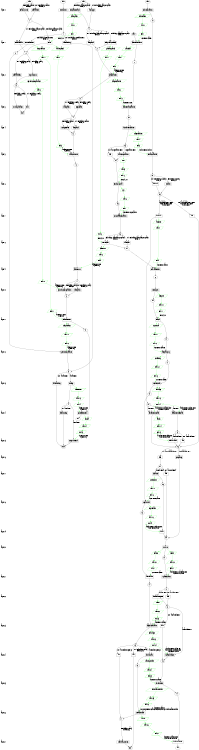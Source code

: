 digraph state_graph {
	rankdir=TB;
	size="8,5;"
	
	/* Layers */
	layer_0 [shape=plaintext, label="layer 0"];
	layer_0_b [style=invis, shape=point];
	layer_0_a [style=invis, shape=point];
	layer_0_b -> layer_0 [style=invis];
	layer_0 -> layer_0_a [style=invis];
	layer_1 [shape=plaintext, label="layer 1"];
	layer_1_b [style=invis, shape=point];
	layer_1_a [style=invis, shape=point];
	layer_1_b -> layer_1 [style=invis];
	layer_1 -> layer_1_a [style=invis];
	layer_0_a -> layer_1_b [style=invis];
	layer_2 [shape=plaintext, label="layer 2"];
	layer_2_b [style=invis, shape=point];
	layer_2_a [style=invis, shape=point];
	layer_2_b -> layer_2 [style=invis];
	layer_2 -> layer_2_a [style=invis];
	layer_1_a -> layer_2_b [style=invis];
	layer_3 [shape=plaintext, label="layer 3"];
	layer_3_b [style=invis, shape=point];
	layer_3_a [style=invis, shape=point];
	layer_3_b -> layer_3 [style=invis];
	layer_3 -> layer_3_a [style=invis];
	layer_2_a -> layer_3_b [style=invis];
	layer_4 [shape=plaintext, label="layer 4"];
	layer_4_b [style=invis, shape=point];
	layer_4_a [style=invis, shape=point];
	layer_4_b -> layer_4 [style=invis];
	layer_4 -> layer_4_a [style=invis];
	layer_3_a -> layer_4_b [style=invis];
	layer_5 [shape=plaintext, label="layer 5"];
	layer_5_b [style=invis, shape=point];
	layer_5_a [style=invis, shape=point];
	layer_5_b -> layer_5 [style=invis];
	layer_5 -> layer_5_a [style=invis];
	layer_4_a -> layer_5_b [style=invis];
	layer_6 [shape=plaintext, label="layer 6"];
	layer_6_b [style=invis, shape=point];
	layer_6_a [style=invis, shape=point];
	layer_6_b -> layer_6 [style=invis];
	layer_6 -> layer_6_a [style=invis];
	layer_5_a -> layer_6_b [style=invis];
	layer_7 [shape=plaintext, label="layer 7"];
	layer_7_b [style=invis, shape=point];
	layer_7_a [style=invis, shape=point];
	layer_7_b -> layer_7 [style=invis];
	layer_7 -> layer_7_a [style=invis];
	layer_6_a -> layer_7_b [style=invis];
	layer_8 [shape=plaintext, label="layer 8"];
	layer_8_b [style=invis, shape=point];
	layer_8_a [style=invis, shape=point];
	layer_8_b -> layer_8 [style=invis];
	layer_8 -> layer_8_a [style=invis];
	layer_7_a -> layer_8_b [style=invis];
	layer_9 [shape=plaintext, label="layer 9"];
	layer_9_b [style=invis, shape=point];
	layer_9_a [style=invis, shape=point];
	layer_9_b -> layer_9 [style=invis];
	layer_9 -> layer_9_a [style=invis];
	layer_8_a -> layer_9_b [style=invis];
	layer_10 [shape=plaintext, label="layer 10"];
	layer_10_b [style=invis, shape=point];
	layer_10_a [style=invis, shape=point];
	layer_10_b -> layer_10 [style=invis];
	layer_10 -> layer_10_a [style=invis];
	layer_9_a -> layer_10_b [style=invis];
	layer_11 [shape=plaintext, label="layer 11"];
	layer_11_b [style=invis, shape=point];
	layer_11_a [style=invis, shape=point];
	layer_11_b -> layer_11 [style=invis];
	layer_11 -> layer_11_a [style=invis];
	layer_10_a -> layer_11_b [style=invis];
	layer_12 [shape=plaintext, label="layer 12"];
	layer_12_b [style=invis, shape=point];
	layer_12_a [style=invis, shape=point];
	layer_12_b -> layer_12 [style=invis];
	layer_12 -> layer_12_a [style=invis];
	layer_11_a -> layer_12_b [style=invis];
	layer_13 [shape=plaintext, label="layer 13"];
	layer_13_b [style=invis, shape=point];
	layer_13_a [style=invis, shape=point];
	layer_13_b -> layer_13 [style=invis];
	layer_13 -> layer_13_a [style=invis];
	layer_12_a -> layer_13_b [style=invis];
	layer_14 [shape=plaintext, label="layer 14"];
	layer_14_b [style=invis, shape=point];
	layer_14_a [style=invis, shape=point];
	layer_14_b -> layer_14 [style=invis];
	layer_14 -> layer_14_a [style=invis];
	layer_13_a -> layer_14_b [style=invis];
	layer_15 [shape=plaintext, label="layer 15"];
	layer_15_b [style=invis, shape=point];
	layer_15_a [style=invis, shape=point];
	layer_15_b -> layer_15 [style=invis];
	layer_15 -> layer_15_a [style=invis];
	layer_14_a -> layer_15_b [style=invis];
	layer_16 [shape=plaintext, label="layer 16"];
	layer_16_b [style=invis, shape=point];
	layer_16_a [style=invis, shape=point];
	layer_16_b -> layer_16 [style=invis];
	layer_16 -> layer_16_a [style=invis];
	layer_15_a -> layer_16_b [style=invis];
	layer_17 [shape=plaintext, label="layer 17"];
	layer_17_b [style=invis, shape=point];
	layer_17_a [style=invis, shape=point];
	layer_17_b -> layer_17 [style=invis];
	layer_17 -> layer_17_a [style=invis];
	layer_16_a -> layer_17_b [style=invis];
	layer_18 [shape=plaintext, label="layer 18"];
	layer_18_b [style=invis, shape=point];
	layer_18_a [style=invis, shape=point];
	layer_18_b -> layer_18 [style=invis];
	layer_18 -> layer_18_a [style=invis];
	layer_17_a -> layer_18_b [style=invis];
	layer_19 [shape=plaintext, label="layer 19"];
	layer_19_b [style=invis, shape=point];
	layer_19_a [style=invis, shape=point];
	layer_19_b -> layer_19 [style=invis];
	layer_19 -> layer_19_a [style=invis];
	layer_18_a -> layer_19_b [style=invis];
	layer_20 [shape=plaintext, label="layer 20"];
	layer_20_b [style=invis, shape=point];
	layer_20_a [style=invis, shape=point];
	layer_20_b -> layer_20 [style=invis];
	layer_20 -> layer_20_a [style=invis];
	layer_19_a -> layer_20_b [style=invis];
	layer_21 [shape=plaintext, label="layer 21"];
	layer_21_b [style=invis, shape=point];
	layer_21_a [style=invis, shape=point];
	layer_21_b -> layer_21 [style=invis];
	layer_21 -> layer_21_a [style=invis];
	layer_20_a -> layer_21_b [style=invis];
	layer_22 [shape=plaintext, label="layer 22"];
	layer_22_b [style=invis, shape=point];
	layer_22_a [style=invis, shape=point];
	layer_22_b -> layer_22 [style=invis];
	layer_22 -> layer_22_a [style=invis];
	layer_21_a -> layer_22_b [style=invis];
	layer_23 [shape=plaintext, label="layer 23"];
	layer_23_b [style=invis, shape=point];
	layer_23_a [style=invis, shape=point];
	layer_23_b -> layer_23 [style=invis];
	layer_23 -> layer_23_a [style=invis];
	layer_22_a -> layer_23_b [style=invis];
	layer_24 [shape=plaintext, label="layer 24"];
	layer_24_b [style=invis, shape=point];
	layer_24_a [style=invis, shape=point];
	layer_24_b -> layer_24 [style=invis];
	layer_24 -> layer_24_a [style=invis];
	layer_23_a -> layer_24_b [style=invis];
	layer_25 [shape=plaintext, label="layer 25"];
	layer_25_b [style=invis, shape=point];
	layer_25_a [style=invis, shape=point];
	layer_25_b -> layer_25 [style=invis];
	layer_25 -> layer_25_a [style=invis];
	layer_24_a -> layer_25_b [style=invis];
	layer_26 [shape=plaintext, label="layer 26"];
	layer_26_b [style=invis, shape=point];
	layer_26_a [style=invis, shape=point];
	layer_26_b -> layer_26 [style=invis];
	layer_26 -> layer_26_a [style=invis];
	layer_25_a -> layer_26_b [style=invis];
	layer_27 [shape=plaintext, label="layer 27"];
	layer_27_b [style=invis, shape=point];
	layer_27_a [style=invis, shape=point];
	layer_27_b -> layer_27 [style=invis];
	layer_27 -> layer_27_a [style=invis];
	layer_26_a -> layer_27_b [style=invis];
	
	/* States */
	indv_end [label = "end"]
	indv_14 [label = "14"]
	indv_13 [label = "13"]
	indv_12 [label = "12"]
	indv_11 [label = "11"]
	indv_10 [label = "10"]
	indv_08 [label = "08"]
	indv_07 [label = "07"]
	indv_09 [label = "09"]
	indv_05 [label = "05"]
	indv_06 [label = "06"]
	indv_04 [label = "04"]
	indv_03 [label = "03"]
	indv_02 [label = "02"]
	indv_01 [label = "01"]
	indv_start [label = "start"]
	clan_end [label = "end"]
	clan_17 [label = "17"]
	clan_16 [label = "16"]
	clan_15 [label = "15"]
	clan_14 [label = "14"]
	clan_13 [label = "13"]
	clan_12 [label = "12"]
	clan_11 [label = "11"]
	clan_10 [label = "10"]
	clan_09 [label = "09"]
	clan_08 [label = "08"]
	clan_07 [label = "07"]
	clan_06 [label = "06"]
	clan_05 [label = "05"]
	clan_04 [label = "04"]
	clan_03 [label = "03"]
	clan_02 [label = "02"]
	clan_01 [label = "01"]
	clan_start [label = "start"]
	patch_end [label = "end"]
	patch_9 [label = "9"]
	patch_8 [label = "8"]
	patch_7 [label = "7"]
	patch_6 [label = "6"]
	patch_5 [label = "5"]
	patch_4 [label = "4"]
	patch_3 [label = "3"]
	patch_2 [label = "2"]
	patch_1 [label = "1"]
	patch_start [label = "start"]
	manada_guanacos_end [label = "end"]
	manada_guanacos_3 [label = "3"]
	manada_guanacos_2 [label = "2"]
	manada_guanacos_1 [label = "1"]
	manada_guanacos_start [label = "start"]
	hunting_end [label = "end"]
	hunting_4 [label = "4"]
	hunting_3 [label = "3"]
	hunting_2 [label = "2"]
	hunting_1 [label = "1"]
	hunting_start [label = "start"]
	
	/* Functions */
	indv_indvInformation_start_01 [label = "indvInformation", shape = rect]
	indv_extractcalories_01_02 [label = "extractcalories", shape = rect]
	indv_getolder_02_03 [label = "getolder", shape = rect]
	indv_idle_indv_02_03 [label = "idle_indv", shape = rect]
	indv_freeIndv_03_04 [label = "freeIndv", shape = rect]
	indv_idle_03_06 [label = "idle", shape = rect]
	indv_casamiento_female_04_05 [label = "casamiento_female", shape = rect]
	indv_casamiento_male_04_06 [label = "casamiento_male", shape = rect]
	indv_info_husband_05_06 [label = "info_husband", shape = rect]
	indv_idle_05_06 [label = "idle", shape = rect]
	indv_pregnancy_06_09 [label = "pregnancy", shape = rect]
	indv_idle_06_07 [label = "idle", shape = rect]
	indv_child_inf_07_08 [label = "child_inf", shape = rect]
	indv_idle_07_09 [label = "idle", shape = rect]
	indv_birth_08_09 [label = "birth", shape = rect]
	indv_survive_09_10 [label = "survive", shape = rect]
	indv_update_status_10_11 [label = "update_status", shape = rect]
	indv_husband_request_11_12 [label = "husband_request", shape = rect]
	indv_idle_11_12 [label = "idle", shape = rect]
	indv_local_marriage_12_13 [label = "local_marriage", shape = rect]
	indv_idle_12_13 [label = "idle", shape = rect]
	indv_dividir_info_13_14 [label = "dividir_info", shape = rect]
	indv_dividir_transfer_14_end [label = "dividir_transfer", shape = rect]
	clan_clan_Information_start_01 [label = "clan_Information", shape = rect]
	clan_clan_extract_calories_01_02 [label = "clan_extract_calories", shape = rect]
	clan_distribute_calories_02_03 [label = "distribute_calories", shape = rect]
	clan_start_cooperation_03_04 [label = "start_cooperation", shape = rect]
	clan_idle_03_04 [label = "idle", shape = rect]
	clan_send_proposal_04_05 [label = "send_proposal", shape = rect]
	clan_proposal_acceptation_05_06 [label = "proposal_acceptation", shape = rect]
	clan_move_clan_06_07 [label = "move_clan", shape = rect]
	clan_idle_clan_06_07 [label = "idle_clan", shape = rect]
	clan_marriable_indv_07_08 [label = "marriable_indv", shape = rect]
	clan_send_girls_08_09 [label = "send_girls", shape = rect]
	clan_match_09_10 [label = "match", shape = rect]
	clan_aceptar_prop_10_11 [label = "aceptar_prop", shape = rect]
	clan_recive_conf_11_12 [label = "recive_conf", shape = rect]
	clan_repartir_id_12_13 [label = "repartir_id", shape = rect]
	clan_new_leader_13_14 [label = "new_leader", shape = rect]
	clan_again_marriable_14_15 [label = "again_marriable", shape = rect]
	clan_dividir_clan_15_16 [label = "dividir_clan", shape = rect]
	clan_idle_15_17 [label = "idle", shape = rect]
	clan_creacion_clan_16_17 [label = "creacion_clan", shape = rect]
	clan_vocabulary_review_17_end [label = "vocabulary_review", shape = rect]
	clan_idle_15_end [label = "idle", shape = rect]
	patch_patchtype_start_1 [label = "patchtype", shape = rect]
	patch_infoClansInPatch_start_1 [label = "infoClansInPatch", shape = rect]
	patch_idle_patch_1_2 [label = "idle_patch", shape = rect]
	patch_infoGuanacosPatch_1_2 [label = "infoGuanacosPatch", shape = rect]
	patch_patchcalories_2_3 [label = "patchcalories", shape = rect]
	patch_regenerate_3_4 [label = "regenerate", shape = rect]
	patch_idle_patch_3_4 [label = "idle_patch", shape = rect]
	patch_snregenerate_4_5 [label = "snregenerate", shape = rect]
	patch_idle_patch_4_5 [label = "idle_patch", shape = rect]
	patch_guanacos_move_5_6 [label = "guanacos_move", shape = rect]
	patch_clans_move_6_7 [label = "clans_move", shape = rect]
	patch_reproduccion_guanacos_7_8 [label = "reproduccion_guanacos", shape = rect]
	patch_idle_patch_7_8 [label = "idle_patch", shape = rect]
	patch_info_hunters_8_9 [label = "info_hunters", shape = rect]
	patch_give_calHunters_9_end [label = "give_calHunters", shape = rect]
	manada_guanacos_manadaInfo_start_1 [label = "manadaInfo", shape = rect]
	manada_guanacos_seasonSwitch_start_1 [label = "seasonSwitch", shape = rect]
	manada_guanacos_manada_idle_1_2 [label = "manada_idle", shape = rect]
	manada_guanacos_move_1_2 [label = "move", shape = rect]
	manada_guanacos_reproduccion_2_3 [label = "reproduccion", shape = rect]
	manada_guanacos_manada_idle2_2_3 [label = "manada_idle2", shape = rect]
	manada_guanacos_surviveGuanacos_3_end [label = "surviveGuanacos", shape = rect]
	manada_guanacos_idle_3_end [label = "idle", shape = rect]
	hunting_get_hunters_start_1 [label = "get_hunters", shape = rect]
	hunting_move_hunters_1_2 [label = "move_hunters", shape = rect]
	hunting_idle_hunting_1_3 [label = "idle_hunting", shape = rect]
	hunting_get_numGuanacos_2_3 [label = "get_numGuanacos", shape = rect]
	hunting_hunting_3_4 [label = "hunting", shape = rect]
	hunting_idle_hunting_3_end [label = "idle_hunting", shape = rect]
	hunting_comprove_end_4_end [label = "comprove_end", shape = rect]
	hunting_idle_hunting_4_end [label = "idle_hunting", shape = rect]
	
	/* Message types */
	information_message [ label = "information" color="#00ff00" shape = parallelogram];
	information_message -> information_message_start_0 [ color="#00ff00" ];
	information_message_start_0 [ label = "start 0" color="#00ff00" shape = parallelogram];
	information_message_start_0 -> information_message_end_0 [ color="#00ff00" ];
	information_message_end_0 [ label = "end 1" color="#00ff00" shape = parallelogram];
	information_message_end_0 -> clan_clan_Information_start_01 [ color="#00ff00" label = "a.cID EQ m.clanID" ];
	indgetcalories_message [ label = "indgetcalories" color="#00ff00" shape = parallelogram];
	indgetcalories_message -> indgetcalories_message_start_0 [ color="#00ff00" ];
	indgetcalories_message_start_0 [ label = "start 4" color="#00ff00" shape = parallelogram];
	indgetcalories_message_start_0 -> indgetcalories_message_end_0 [ color="#00ff00" ];
	indgetcalories_message_end_0 [ label = "end 5" color="#00ff00" shape = parallelogram];
	indgetcalories_message_end_0 -> indv_extractcalories_01_02 [ color="#00ff00" label = "a.indvID EQ m.indvID" ];
	leader_message [ label = "leader" color="#00ff00" shape = parallelogram];
	leader_message -> leader_message_start_0 [ color="#00ff00" ];
	leader_message_start_0 [ label = "start 20" color="#00ff00" shape = parallelogram];
	leader_message_start_0 -> leader_message_end_0 [ color="#00ff00" ];
	leader_message_end_0 [ label = "end 21" color="#00ff00" shape = parallelogram];
	leader_message_end_0 -> clan_new_leader_13_14 [ color="#00ff00" label = "a.cID EQ m.clanID" ];
	ancestor_message [ label = "ancestor" color="#00ff00" shape = parallelogram];
	ancestor_message -> ancestor_message_start_0 [ color="#00ff00" ];
	ancestor_message_start_0 [ label = "start 7" color="#00ff00" shape = parallelogram];
	ancestor_message_start_0 -> ancestor_message_end_0 [ color="#00ff00" ];
	ancestor_message_end_0 [ label = "end 9" color="#00ff00" shape = parallelogram];
	ancestor_message_end_0 -> clan_marriable_indv_07_08 [ color="#00ff00" label = "a.cID EQ m.clanID" ];
	peticionID_message [ label = "peticionID" color="#00ff00" shape = parallelogram];
	peticionID_message -> peticionID_message_start_0 [ color="#00ff00" ];
	peticionID_message_start_0 [ label = "start 17" color="#00ff00" shape = parallelogram];
	peticionID_message_start_0 -> peticionID_message_end_0 [ color="#00ff00" ];
	peticionID_message_end_0 [ label = "end 18" color="#00ff00" shape = parallelogram];
	peticionID_message_end_0 -> clan_repartir_id_12_13 [ color="#00ff00" label = "a.cID EQ m.clanID" ];
	family_message [ label = "family" color="#00ff00" shape = parallelogram];
	family_message -> family_message_start_0 [ color="#00ff00" ];
	family_message_start_0 [ label = "start 14" color="#00ff00" shape = parallelogram];
	family_message_start_0 -> family_message_end_0 [ color="#00ff00" ];
	family_message_end_0 [ label = "end 15" color="#00ff00" shape = parallelogram];
	family_message_end_0 -> indv_info_husband_05_06 [ color="#00ff00" label = "a.indvID EQ m.wife AND\na.cID EQ m.clanID" ];
	death_message [ label = "death" color="#00ff00" shape = parallelogram];
	death_message -> death_message_start_0 [ color="#00ff00" ];
	death_message_start_0 [ label = "start 20" color="#00ff00" shape = parallelogram];
	death_message_start_0 -> death_message_end_0 [ color="#00ff00" ];
	death_message_end_0 [ label = "end 21" color="#00ff00" shape = parallelogram];
	death_message_end_0 -> indv_update_status_10_11 [ color="#00ff00" label = "a.indvID EQ m.parejaID AND\na.cID EQ m.clanID" ];
	widow_message [ label = "widow" color="#00ff00" shape = parallelogram];
	widow_message -> widow_message_start_0 [ color="#00ff00" ];
	widow_message_start_0 [ label = "start 22" color="#00ff00" shape = parallelogram];
	widow_message_start_0 -> widow_message_end_0 [ color="#00ff00" ];
	widow_message_end_0 [ label = "end 23" color="#00ff00" shape = parallelogram];
	widow_message_end_0 -> clan_again_marriable_14_15 [ color="#00ff00" label = "a.cID EQ m.clanID" ];
	informationDivide_message [ label = "informationDivide" color="#00ff00" shape = parallelogram];
	informationDivide_message -> informationDivide_message_start_0 [ color="#00ff00" ];
	informationDivide_message_start_0 [ label = "start 25" color="#00ff00" shape = parallelogram];
	informationDivide_message_start_0 -> informationDivide_message_end_0 [ color="#00ff00" ];
	informationDivide_message_end_0 [ label = "end 26" color="#00ff00" shape = parallelogram];
	informationDivide_message_end_0 -> clan_creacion_clan_16_17 [ color="#00ff00" label = "a.cID EQ m.clanID\nsort: FLAME_sort_clan_creacion_clan_16_17_informationDivide" ];
	clan_info_message [ label = "clan_info" color="#00ff00" shape = parallelogram];
	clan_info_message -> clan_info_message_start_0 [ color="#00ff00" ];
	clan_info_message_start_0 [ label = "start 1" color="#00ff00" shape = parallelogram];
	clan_info_message_start_0 -> clan_info_message_end_0 [ color="#00ff00" ];
	clan_info_message_end_0 [ label = "end 2" color="#00ff00" shape = parallelogram];
	clan_info_message_end_0 -> patch_patchcalories_2_3 [ color="#00ff00" label = "a.x EQ m.px AND\na.y EQ m.py" ];
	clangetcalories_message [ label = "clangetcalories" color="#00ff00" shape = parallelogram];
	clangetcalories_message -> clangetcalories_message_start_0 [ color="#00ff00" ];
	clangetcalories_message_start_0 [ label = "start 2" color="#00ff00" shape = parallelogram];
	clangetcalories_message_start_0 -> clangetcalories_message_end_0 [ color="#00ff00" ];
	clangetcalories_message_end_0 [ label = "end 3" color="#00ff00" shape = parallelogram];
	clangetcalories_message_end_0 -> clan_clan_extract_calories_01_02 [ color="#00ff00" label = "a.cID EQ m.cID" ];
	freeGirls_message [ label = "freeGirls" color="#00ff00" shape = parallelogram];
	freeGirls_message -> freeGirls_message_start_0 [ color="#00ff00" ];
	freeGirls_message_start_0 [ label = "start 10" color="#00ff00" shape = parallelogram];
	freeGirls_message_start_0 -> freeGirls_message_end_0 [ color="#00ff00" ];
	freeGirls_message_end_0 [ label = "end 11" color="#00ff00" shape = parallelogram];
	freeGirls_message_end_0 -> clan_match_09_10 [ color="#00ff00" label = "Box2d: 2.0" ];
	propuesta_message [ label = "propuesta" color="#00ff00" shape = parallelogram];
	propuesta_message -> propuesta_message_start_0 [ color="#00ff00" ];
	propuesta_message_start_0 [ label = "start 11" color="#00ff00" shape = parallelogram];
	propuesta_message_start_0 -> propuesta_message_end_0 [ color="#00ff00" ];
	propuesta_message_end_0 [ label = "end 12" color="#00ff00" shape = parallelogram];
	propuesta_message_end_0 -> clan_aceptar_prop_10_11 [ color="#00ff00" label = "a.cID EQ m.dclanID" ];
	confirProp_message [ label = "confirProp" color="#00ff00" shape = parallelogram];
	confirProp_message -> confirProp_message_start_0 [ color="#00ff00" ];
	confirProp_message_start_0 [ label = "start 12" color="#00ff00" shape = parallelogram];
	confirProp_message_start_0 -> confirProp_message_end_0 [ color="#00ff00" ];
	confirProp_message_end_0 [ label = "end 13" color="#00ff00" shape = parallelogram];
	confirProp_message_end_0 -> clan_recive_conf_11_12 [ color="#00ff00" label = "a.cID EQ m.clanID" ];
	marriage_message [ label = "marriage" color="#00ff00" shape = parallelogram];
	marriage_message -> marriage_message_start_0 [ color="#00ff00" ];
	marriage_message_start_0 [ label = "start 13" color="#00ff00" shape = parallelogram];
	marriage_message_start_0 -> marriage_message_end_0 [ color="#00ff00" ];
	marriage_message_end_0 [ label = "end 14" color="#00ff00" shape = parallelogram];
	marriage_message_end_0 -> indv_casamiento_female_04_05 [ color="#00ff00" label = "a.indvID EQ m.girlID AND\na.cID EQ m.oclanID" ];
	marriage_message_end_0 -> indv_casamiento_male_04_06 [ color="#00ff00" label = "a.indvID EQ m.manID AND\na.cID EQ m.clanID" ];
	respuestaID_message [ label = "respuestaID" color="#00ff00" shape = parallelogram];
	respuestaID_message -> respuestaID_message_start_0 [ color="#00ff00" ];
	respuestaID_message_start_0 [ label = "start 18" color="#00ff00" shape = parallelogram];
	respuestaID_message_start_0 -> respuestaID_message_end_0 [ color="#00ff00" ];
	respuestaID_message_end_0 [ label = "end 19" color="#00ff00" shape = parallelogram];
	respuestaID_message_end_0 -> indv_birth_08_09 [ color="#00ff00" label = "a.indvID EQ m.indvID AND\na.cID EQ m.clanID" ];
	lmarriage_message [ label = "lmarriage" color="#00ff00" shape = parallelogram];
	lmarriage_message -> lmarriage_message_start_0 [ color="#00ff00" ];
	lmarriage_message_start_0 [ label = "start 23" color="#00ff00" shape = parallelogram];
	lmarriage_message_start_0 -> lmarriage_message_end_0 [ color="#00ff00" ];
	lmarriage_message_end_0 [ label = "end 24" color="#00ff00" shape = parallelogram];
	lmarriage_message_end_0 -> indv_local_marriage_12_13 [ color="#00ff00" label = "a.indvID EQ m.girlID OR\na.indvID EQ m.manID AND\na.cID EQ m.clanID" ];
	warningDivide_message [ label = "warningDivide" color="#00ff00" shape = parallelogram];
	warningDivide_message -> warningDivide_message_start_0 [ color="#00ff00" ];
	warningDivide_message_start_0 [ label = "start 24" color="#00ff00" shape = parallelogram];
	warningDivide_message_start_0 -> warningDivide_message_end_0 [ color="#00ff00" ];
	warningDivide_message_end_0 [ label = "end 25" color="#00ff00" shape = parallelogram];
	warningDivide_message_end_0 -> indv_dividir_info_13_14 [ color="#00ff00" label = "a.cID EQ m.clanID" ];
	transfer_message [ label = "transfer" color="#00ff00" shape = parallelogram];
	transfer_message -> transfer_message_start_0 [ color="#00ff00" ];
	transfer_message_start_0 [ label = "start 26" color="#00ff00" shape = parallelogram];
	transfer_message_start_0 -> transfer_message_end_0 [ color="#00ff00" ];
	transfer_message_end_0 [ label = "end 27" color="#00ff00" shape = parallelogram];
	transfer_message_end_0 -> indv_dividir_transfer_14_end [ color="#00ff00" label = "a.cID EQ m.clanID AND\na.indvID EQ m.indvID" ];
	clanmove_message [ label = "clanmove" color="#00ff00" shape = parallelogram];
	clanmove_message -> clanmove_message_start_0 [ color="#00ff00" ];
	clanmove_message_start_0 [ label = "start 8" color="#00ff00" shape = parallelogram];
	clanmove_message_start_0 -> clanmove_message_end_0 [ color="#00ff00" ];
	clanmove_message_end_0 [ label = "end 9" color="#00ff00" shape = parallelogram];
	clanmove_message_end_0 -> patch_clans_move_6_7 [ color="#00ff00" label = "a.x EQ m.x AND\na.y EQ m.y" ];
	xxx_message [ label = "xxx" color="#00ff00" shape = parallelogram];
	xxx_message -> xxx_message_start_0 [ color="#00ff00" ];
	xxx_message_start_0 [ label = "start 5" color="#00ff00" shape = parallelogram];
	xxx_message_start_0 -> xxx_message_end_0 [ color="#00ff00" ];
	xxx_message_end_0 [ label = "end 6" color="#00ff00" shape = parallelogram];
	xxx_message_end_0 -> clan_send_proposal_04_05 [ color="#00ff00" label = "Box2d: 2.0" ];
	yyy_message [ label = "yyy" color="#00ff00" shape = parallelogram];
	yyy_message -> yyy_message_start_0 [ color="#00ff00" ];
	yyy_message_start_0 [ label = "start 6" color="#00ff00" shape = parallelogram];
	yyy_message_start_0 -> yyy_message_end_0 [ color="#00ff00" ];
	yyy_message_end_0 [ label = "end 7" color="#00ff00" shape = parallelogram];
	yyy_message_end_0 -> clan_proposal_acceptation_05_06 [ color="#00ff00" label = "a.cID EQ m.coopClanID" ];
	clanspatch_message [ label = "clanspatch" color="#00ff00" shape = parallelogram];
	clanspatch_message -> clanspatch_message_start_0 [ color="#00ff00" ];
	clanspatch_message_start_0 [ label = "start 0" color="#00ff00" shape = parallelogram];
	clanspatch_message_start_0 -> clanspatch_message_end_0 [ color="#00ff00" ];
	clanspatch_message_end_0 [ label = "end 1" color="#00ff00" shape = parallelogram];
	clanspatch_message_end_0 -> manada_guanacos_move_1_2 [ color="#00ff00" label = "Box2d: 2.0" ];
	guanacospatch_message [ label = "guanacospatch" color="#00ff00" shape = parallelogram];
	guanacospatch_message -> guanacospatch_message_start_0 [ color="#00ff00" ];
	guanacospatch_message_start_0 [ label = "start 1" color="#00ff00" shape = parallelogram];
	guanacospatch_message_start_0 -> guanacospatch_message_end_0 [ color="#00ff00" ];
	guanacospatch_message_end_0 [ label = "end 8" color="#00ff00" shape = parallelogram];
	guanacospatch_message_end_0 -> clan_move_clan_06_07 [ color="#00ff00" label = "Box2d: 2.0" ];
	infoGuanacos_message [ label = "infoGuanacos" color="#00ff00" shape = parallelogram];
	infoGuanacos_message -> infoGuanacos_message_start_0 [ color="#00ff00" ];
	infoGuanacos_message_start_0 [ label = "start 11" color="#00ff00" shape = parallelogram];
	infoGuanacos_message_start_0 -> infoGuanacos_message_end_0 [ color="#00ff00" ];
	infoGuanacos_message_end_0 [ label = "end 12" color="#00ff00" shape = parallelogram];
	infoGuanacos_message_end_0 -> hunting_get_numGuanacos_2_3 [ color="#00ff00" label = "a.x EQ m.x AND\na.y EQ m.y" ];
	repCal_message [ label = "repCal" color="#00ff00" shape = parallelogram];
	repCal_message -> repCal_message_start_0 [ color="#00ff00" ];
	repCal_message_start_0 [ label = "start 14" color="#00ff00" shape = parallelogram];
	repCal_message_start_0 -> repCal_message_end_0 [ color="#00ff00" ];
	repCal_message_end_0 [ label = "end 15" color="#00ff00" shape = parallelogram];
	repCal_message_end_0 -> hunting_comprove_end_4_end [ color="#00ff00" label = "a.x EQ m.x AND\na.y EQ m.y" ];
	adultospatch_message [ label = "adultospatch" color="#00ff00" shape = parallelogram];
	adultospatch_message -> adultospatch_message_start_0 [ color="#00ff00" ];
	adultospatch_message_start_0 [ label = "start 1" color="#00ff00" shape = parallelogram];
	adultospatch_message_start_0 -> adultospatch_message_end_0 [ color="#00ff00" ];
	adultospatch_message_end_0 [ label = "end 5" color="#00ff00" shape = parallelogram];
	adultospatch_message_end_0 -> patch_guanacos_move_5_6 [ color="#00ff00" label = "a.x EQ m.x AND\na.y EQ m.y" ];
	reproduccionguanacos_message [ label = "reproduccionguanacos" color="#00ff00" shape = parallelogram];
	reproduccionguanacos_message -> reproduccionguanacos_message_start_0 [ color="#00ff00" ];
	reproduccionguanacos_message_start_0 [ label = "start 2" color="#00ff00" shape = parallelogram];
	reproduccionguanacos_message_start_0 -> reproduccionguanacos_message_end_0 [ color="#00ff00" ];
	reproduccionguanacos_message_end_0 [ label = "end 10" color="#00ff00" shape = parallelogram];
	reproduccionguanacos_message_end_0 -> patch_reproduccion_guanacos_7_8 [ color="#00ff00" label = "a.x EQ m.x AND\na.y EQ m.y" ];
	numGuanacos_message [ label = "numGuanacos" color="#00ff00" shape = parallelogram];
	numGuanacos_message -> numGuanacos_message_start_0 [ color="#00ff00" ];
	numGuanacos_message_start_0 [ label = "start 1" color="#00ff00" shape = parallelogram];
	numGuanacos_message_start_0 -> numGuanacos_message_end_0 [ color="#00ff00" ];
	numGuanacos_message_end_0 [ label = "end 11" color="#00ff00" shape = parallelogram];
	numGuanacos_message_end_0 -> patch_info_hunters_8_9 [ color="#00ff00" label = "a.x EQ m.x AND\na.y EQ m.y" ];
	infoHunter_message [ label = "infoHunter" color="#00ff00" shape = parallelogram];
	infoHunter_message -> infoHunter_message_start_0 [ color="#00ff00" ];
	infoHunter_message_start_0 [ label = "start 13" color="#00ff00" shape = parallelogram];
	infoHunter_message_start_0 -> infoHunter_message_end_0 [ color="#00ff00" ];
	infoHunter_message_end_0 [ label = "end 14" color="#00ff00" shape = parallelogram];
	infoHunter_message_end_0 -> patch_give_calHunters_9_end [ color="#00ff00" label = "a.x EQ m.x AND\na.y EQ m.y" ];
	
	/* Transitions */
	indv_start -> indv_indvInformation_start_01;
	indv_indvInformation_start_01 -> indv_01;
	indv_01 -> indv_extractcalories_01_02;
	indv_extractcalories_01_02 -> indv_02;
	indv_02 -> indv_getolder_02_03 [ label = "Periodicity: monthly\nPhase: 29"];
	indv_getolder_02_03 -> indv_03;
	indv_02 -> indv_idle_indv_02_03 [ label = "not ( Periodicity: monthly\nPhase: 29 )"];
	indv_idle_indv_02_03 -> indv_03;
	indv_03 -> indv_freeIndv_03_04 [ label = "a.marriable EQ 1 AND\na.married EQ 0 AND\na.widow EQ 0"];
	indv_freeIndv_03_04 -> indv_04;
	indv_03 -> indv_idle_03_06 [ label = "not ( a.marriable EQ 1 AND\na.married EQ 0 AND\na.widow EQ 0 )"];
	indv_idle_03_06 -> indv_06;
	indv_04 -> indv_casamiento_female_04_05 [ label = "a.sex EQ 1"];
	indv_casamiento_female_04_05 -> indv_05;
	indv_04 -> indv_casamiento_male_04_06 [ label = "a.sex EQ 0"];
	indv_casamiento_male_04_06 -> indv_06;
	indv_05 -> indv_info_husband_05_06 [ label = "a.married EQ 1"];
	indv_info_husband_05_06 -> indv_06;
	indv_05 -> indv_idle_05_06 [ label = "not ( a.married EQ 1 )"];
	indv_idle_05_06 -> indv_06;
	indv_06 -> indv_pregnancy_06_09 [ label = "a.embarazable EQ 1"];
	indv_pregnancy_06_09 -> indv_09;
	indv_06 -> indv_idle_06_07 [ label = "not ( a.embarazable EQ 1 )"];
	indv_idle_06_07 -> indv_07;
	indv_07 -> indv_child_inf_07_08 [ label = "a.month EQ 9"];
	indv_child_inf_07_08 -> indv_08;
	indv_07 -> indv_idle_07_09 [ label = "not ( a.month EQ 9 )"];
	indv_idle_07_09 -> indv_09;
	indv_08 -> indv_birth_08_09;
	indv_birth_08_09 -> indv_09;
	indv_09 -> indv_survive_09_10;
	indv_survive_09_10 -> indv_10;
	indv_10 -> indv_update_status_10_11;
	indv_update_status_10_11 -> indv_11;
	indv_11 -> indv_husband_request_11_12 [ label = "a.widow EQ 1"];
	indv_husband_request_11_12 -> indv_12;
	indv_11 -> indv_idle_11_12 [ label = "not ( a.widow EQ 1 )"];
	indv_idle_11_12 -> indv_12;
	indv_12 -> indv_local_marriage_12_13 [ label = "a.married EQ 0"];
	indv_local_marriage_12_13 -> indv_13;
	indv_12 -> indv_idle_12_13 [ label = "not ( a.married EQ 0 )"];
	indv_idle_12_13 -> indv_13;
	indv_13 -> indv_dividir_info_13_14;
	indv_dividir_info_13_14 -> indv_14;
	indv_14 -> indv_dividir_transfer_14_end;
	indv_dividir_transfer_14_end -> indv_end;
	clan_start -> clan_clan_Information_start_01;
	clan_clan_Information_start_01 -> clan_01;
	clan_01 -> clan_clan_extract_calories_01_02;
	clan_clan_extract_calories_01_02 -> clan_02;
	clan_02 -> clan_distribute_calories_02_03;
	clan_distribute_calories_02_03 -> clan_03;
	clan_03 -> clan_start_cooperation_03_04 [ label = "a.cooperation EQ 1"];
	clan_start_cooperation_03_04 -> clan_04;
	clan_03 -> clan_idle_03_04 [ label = "not ( a.cooperation EQ 1 )"];
	clan_idle_03_04 -> clan_04;
	clan_04 -> clan_send_proposal_04_05;
	clan_send_proposal_04_05 -> clan_05;
	clan_05 -> clan_proposal_acceptation_05_06;
	clan_proposal_acceptation_05_06 -> clan_06;
	clan_06 -> clan_move_clan_06_07 [ label = "Periodicity: clan_dias_por_patch\nPhase: 0"];
	clan_move_clan_06_07 -> clan_07;
	clan_06 -> clan_idle_clan_06_07 [ label = "not ( Periodicity: clan_dias_por_patch\nPhase: 0 )"];
	clan_idle_clan_06_07 -> clan_07;
	clan_07 -> clan_marriable_indv_07_08;
	clan_marriable_indv_07_08 -> clan_08;
	clan_08 -> clan_send_girls_08_09;
	clan_send_girls_08_09 -> clan_09;
	clan_09 -> clan_match_09_10;
	clan_match_09_10 -> clan_10;
	clan_10 -> clan_aceptar_prop_10_11;
	clan_aceptar_prop_10_11 -> clan_11;
	clan_11 -> clan_recive_conf_11_12;
	clan_recive_conf_11_12 -> clan_12;
	clan_12 -> clan_repartir_id_12_13;
	clan_repartir_id_12_13 -> clan_13;
	clan_13 -> clan_new_leader_13_14;
	clan_new_leader_13_14 -> clan_14;
	clan_14 -> clan_again_marriable_14_15;
	clan_again_marriable_14_15 -> clan_15;
	clan_15 -> clan_dividir_clan_15_16 [ label = "a.members GEQ 30"];
	clan_dividir_clan_15_16 -> clan_16;
	clan_15 -> clan_idle_15_17 [ label = "not ( a.members GEQ 30 )"];
	clan_idle_15_17 -> clan_17;
	clan_16 -> clan_creacion_clan_16_17;
	clan_creacion_clan_16_17 -> clan_17;
	clan_17 -> clan_vocabulary_review_17_end [ label = "Periodicity: yearly\nPhase: 348"];
	clan_vocabulary_review_17_end -> clan_end;
	clan_15 -> clan_idle_15_end [ label = "not ( Periodicity: yearly\nPhase: 348 )"];
	clan_idle_15_end -> clan_end;
	patch_start -> patch_patchtype_start_1 [ label = "not ( Periodicity: dias_por_patch\nPhase: 0 )"];
	patch_patchtype_start_1 -> patch_1;
	patch_start -> patch_infoClansInPatch_start_1 [ label = "Periodicity: dias_por_patch\nPhase: 0"];
	patch_infoClansInPatch_start_1 -> patch_1;
	patch_1 -> patch_idle_patch_1_2 [ label = "not ( Periodicity: clan_dias_por_patch\nPhase: 0 )"];
	patch_idle_patch_1_2 -> patch_2;
	patch_1 -> patch_infoGuanacosPatch_1_2 [ label = "Periodicity: clan_dias_por_patch\nPhase: 0"];
	patch_infoGuanacosPatch_1_2 -> patch_2;
	patch_2 -> patch_patchcalories_2_3;
	patch_patchcalories_2_3 -> patch_3;
	patch_3 -> patch_regenerate_3_4 [ label = "Periodicity: weekly\nPhase: 6"];
	patch_regenerate_3_4 -> patch_4;
	patch_3 -> patch_idle_patch_3_4 [ label = "not ( Periodicity: weekly\nPhase: 6 )"];
	patch_idle_patch_3_4 -> patch_4;
	patch_4 -> patch_snregenerate_4_5 [ label = "Periodicity: season\nPhase: 0"];
	patch_snregenerate_4_5 -> patch_5;
	patch_4 -> patch_idle_patch_4_5 [ label = "not ( Periodicity: season\nPhase: 0 )"];
	patch_idle_patch_4_5 -> patch_5;
	patch_5 -> patch_guanacos_move_5_6;
	patch_guanacos_move_5_6 -> patch_6;
	patch_6 -> patch_clans_move_6_7;
	patch_clans_move_6_7 -> patch_7;
	patch_7 -> patch_reproduccion_guanacos_7_8 [ label = "Periodicity: yearly\nPhase: 0"];
	patch_reproduccion_guanacos_7_8 -> patch_8;
	patch_7 -> patch_idle_patch_7_8 [ label = "not ( Periodicity: yearly\nPhase: 0 )"];
	patch_idle_patch_7_8 -> patch_8;
	patch_8 -> patch_info_hunters_8_9;
	patch_info_hunters_8_9 -> patch_9;
	patch_9 -> patch_give_calHunters_9_end;
	patch_give_calHunters_9_end -> patch_end;
	manada_guanacos_start -> manada_guanacos_manadaInfo_start_1 [ label = "not ( Periodicity: season\nPhase: 0 )"];
	manada_guanacos_manadaInfo_start_1 -> manada_guanacos_1;
	manada_guanacos_start -> manada_guanacos_seasonSwitch_start_1 [ label = "Periodicity: season\nPhase: 0"];
	manada_guanacos_seasonSwitch_start_1 -> manada_guanacos_1;
	manada_guanacos_1 -> manada_guanacos_manada_idle_1_2 [ label = "not ( Periodicity: dias_por_patch\nPhase: 0 )"];
	manada_guanacos_manada_idle_1_2 -> manada_guanacos_2;
	manada_guanacos_1 -> manada_guanacos_move_1_2 [ label = "Periodicity: dias_por_patch\nPhase: 0"];
	manada_guanacos_move_1_2 -> manada_guanacos_2;
	manada_guanacos_2 -> manada_guanacos_reproduccion_2_3 [ label = "Periodicity: yearly\nPhase: 0"];
	manada_guanacos_reproduccion_2_3 -> manada_guanacos_3;
	manada_guanacos_2 -> manada_guanacos_manada_idle2_2_3 [ label = "not ( Periodicity: yearly\nPhase: 0 )"];
	manada_guanacos_manada_idle2_2_3 -> manada_guanacos_3;
	manada_guanacos_3 -> manada_guanacos_surviveGuanacos_3_end [ label = "Periodicity: weekly\nPhase: 0"];
	manada_guanacos_surviveGuanacos_3_end -> manada_guanacos_end;
	manada_guanacos_3 -> manada_guanacos_idle_3_end [ label = "not ( Periodicity: weekly\nPhase: 0 )"];
	manada_guanacos_idle_3_end -> manada_guanacos_end;
	hunting_start -> hunting_get_hunters_start_1;
	hunting_get_hunters_start_1 -> hunting_1;
	hunting_1 -> hunting_move_hunters_1_2 [ label = "Periodicity: speed_hunters\nPhase: 0"];
	hunting_move_hunters_1_2 -> hunting_2;
	hunting_1 -> hunting_idle_hunting_1_3 [ label = "not ( Periodicity: speed_hunters\nPhase: 0 )"];
	hunting_idle_hunting_1_3 -> hunting_3;
	hunting_2 -> hunting_get_numGuanacos_2_3;
	hunting_get_numGuanacos_2_3 -> hunting_3;
	hunting_3 -> hunting_hunting_3_4 [ label = "a.start EQ 1"];
	hunting_hunting_3_4 -> hunting_4;
	hunting_3 -> hunting_idle_hunting_3_end [ label = "not ( a.start EQ 1 )"];
	hunting_idle_hunting_3_end -> hunting_end;
	hunting_4 -> hunting_comprove_end_4_end [ label = "a.end EQ 1"];
	hunting_comprove_end_4_end -> hunting_end;
	hunting_4 -> hunting_idle_hunting_4_end [ label = "not ( a.end EQ 1 )"];
	hunting_idle_hunting_4_end -> hunting_end;
	
	/* Communications */
	indv_indvInformation_start_01 -> information_message [ color="#00ff00" ];
	indv_freeIndv_03_04 -> ancestor_message [ color="#00ff00" ];
	indv_casamiento_male_04_06 -> family_message [ color="#00ff00" ];
	indv_child_inf_07_08 -> peticionID_message [ color="#00ff00" ];
	indv_survive_09_10 -> leader_message [ color="#00ff00" ];
	indv_survive_09_10 -> death_message [ color="#00ff00" ];
	indv_husband_request_11_12 -> widow_message [ color="#00ff00" ];
	indv_dividir_info_13_14 -> informationDivide_message [ color="#00ff00" ];
	clan_clan_Information_start_01 -> clan_info_message [ color="#00ff00" ];
	clan_distribute_calories_02_03 -> indgetcalories_message [ color="#00ff00" ];
	clan_start_cooperation_03_04 -> xxx_message [ color="#00ff00" ];
	clan_send_proposal_04_05 -> yyy_message [ color="#00ff00" ];
	clan_move_clan_06_07 -> clanmove_message [ color="#00ff00" ];
	clan_send_girls_08_09 -> freeGirls_message [ color="#00ff00" ];
	clan_match_09_10 -> propuesta_message [ color="#00ff00" ];
	clan_aceptar_prop_10_11 -> confirProp_message [ color="#00ff00" ];
	clan_recive_conf_11_12 -> marriage_message [ color="#00ff00" ];
	clan_repartir_id_12_13 -> respuestaID_message [ color="#00ff00" ];
	clan_again_marriable_14_15 -> lmarriage_message [ color="#00ff00" ];
	clan_dividir_clan_15_16 -> warningDivide_message [ color="#00ff00" ];
	clan_creacion_clan_16_17 -> transfer_message [ color="#00ff00" ];
	patch_infoClansInPatch_start_1 -> clanspatch_message [ color="#00ff00" ];
	patch_infoGuanacosPatch_1_2 -> guanacospatch_message [ color="#00ff00" ];
	patch_patchcalories_2_3 -> clangetcalories_message [ color="#00ff00" ];
	patch_info_hunters_8_9 -> infoGuanacos_message [ color="#00ff00" ];
	patch_give_calHunters_9_end -> repCal_message [ color="#00ff00" ];
	manada_guanacos_move_1_2 -> adultospatch_message [ color="#00ff00" ];
	manada_guanacos_reproduccion_2_3 -> reproduccionguanacos_message [ color="#00ff00" ];
	hunting_move_hunters_1_2 -> numGuanacos_message [ color="#00ff00" ];
	hunting_hunting_3_4 -> infoHunter_message [ color="#00ff00" ];
	{ rank=same; layer_0;  indv_indvInformation_start_01;  patch_patchtype_start_1;  patch_infoClansInPatch_start_1;  manada_guanacos_manadaInfo_start_1;  manada_guanacos_seasonSwitch_start_1;  hunting_get_hunters_start_1; }
	{ rank=same; layer_0_b; }
	{ rank=same; layer_0_a; information_message_start_0; clanspatch_message_start_0; }
	{ rank=same; layer_1;  clan_clan_Information_start_01;  patch_idle_patch_1_2;  patch_infoGuanacosPatch_1_2;  manada_guanacos_manada_idle_1_2;  manada_guanacos_move_1_2;  hunting_move_hunters_1_2;  hunting_idle_hunting_1_3; }
	{ rank=same; layer_1_b; information_message_end_0; clanspatch_message_end_0; }
	{ rank=same; layer_1_a; clan_info_message_start_0; guanacospatch_message_start_0; adultospatch_message_start_0; numGuanacos_message_start_0; }
	{ rank=same; layer_2;  patch_patchcalories_2_3;  manada_guanacos_reproduccion_2_3;  manada_guanacos_manada_idle2_2_3; }
	{ rank=same; layer_2_b; clan_info_message_end_0; }
	{ rank=same; layer_2_a; clangetcalories_message_start_0; reproduccionguanacos_message_start_0; }
	{ rank=same; layer_3;  clan_clan_extract_calories_01_02;  patch_regenerate_3_4;  patch_idle_patch_3_4;  manada_guanacos_surviveGuanacos_3_end;  manada_guanacos_idle_3_end; }
	{ rank=same; layer_3_b; clangetcalories_message_end_0; }
	{ rank=same; layer_3_a; }
	{ rank=same; layer_4;  clan_distribute_calories_02_03;  patch_snregenerate_4_5;  patch_idle_patch_4_5; }
	{ rank=same; layer_4_b; }
	{ rank=same; layer_4_a; indgetcalories_message_start_0; }
	{ rank=same; layer_5;  indv_extractcalories_01_02;  clan_start_cooperation_03_04;  clan_idle_03_04;  patch_guanacos_move_5_6; }
	{ rank=same; layer_5_b; indgetcalories_message_end_0; adultospatch_message_end_0; }
	{ rank=same; layer_5_a; xxx_message_start_0; }
	{ rank=same; layer_6;  indv_getolder_02_03;  indv_idle_indv_02_03;  clan_send_proposal_04_05; }
	{ rank=same; layer_6_b; xxx_message_end_0; }
	{ rank=same; layer_6_a; yyy_message_start_0; }
	{ rank=same; layer_7;  indv_freeIndv_03_04;  indv_idle_03_06;  clan_proposal_acceptation_05_06; }
	{ rank=same; layer_7_b; yyy_message_end_0; }
	{ rank=same; layer_7_a; ancestor_message_start_0; }
	{ rank=same; layer_8;  clan_move_clan_06_07;  clan_idle_clan_06_07; }
	{ rank=same; layer_8_b; guanacospatch_message_end_0; }
	{ rank=same; layer_8_a; clanmove_message_start_0; }
	{ rank=same; layer_9;  clan_marriable_indv_07_08;  patch_clans_move_6_7; }
	{ rank=same; layer_9_b; ancestor_message_end_0; clanmove_message_end_0; }
	{ rank=same; layer_9_a; }
	{ rank=same; layer_10;  clan_send_girls_08_09;  patch_reproduccion_guanacos_7_8;  patch_idle_patch_7_8; }
	{ rank=same; layer_10_b; reproduccionguanacos_message_end_0; }
	{ rank=same; layer_10_a; freeGirls_message_start_0; }
	{ rank=same; layer_11;  clan_match_09_10;  patch_info_hunters_8_9; }
	{ rank=same; layer_11_b; freeGirls_message_end_0; numGuanacos_message_end_0; }
	{ rank=same; layer_11_a; propuesta_message_start_0; infoGuanacos_message_start_0; }
	{ rank=same; layer_12;  clan_aceptar_prop_10_11;  hunting_get_numGuanacos_2_3; }
	{ rank=same; layer_12_b; propuesta_message_end_0; infoGuanacos_message_end_0; }
	{ rank=same; layer_12_a; confirProp_message_start_0; }
	{ rank=same; layer_13;  clan_recive_conf_11_12;  hunting_hunting_3_4;  hunting_idle_hunting_3_end; }
	{ rank=same; layer_13_b; confirProp_message_end_0; }
	{ rank=same; layer_13_a; marriage_message_start_0; infoHunter_message_start_0; }
	{ rank=same; layer_14;  indv_casamiento_female_04_05;  indv_casamiento_male_04_06;  patch_give_calHunters_9_end;  hunting_idle_hunting_4_end; }
	{ rank=same; layer_14_b; marriage_message_end_0; infoHunter_message_end_0; }
	{ rank=same; layer_14_a; family_message_start_0; repCal_message_start_0; }
	{ rank=same; layer_15;  indv_info_husband_05_06;  indv_idle_05_06;  hunting_comprove_end_4_end; }
	{ rank=same; layer_15_b; family_message_end_0; repCal_message_end_0; }
	{ rank=same; layer_15_a; }
	{ rank=same; layer_16;  indv_pregnancy_06_09;  indv_idle_06_07; }
	{ rank=same; layer_16_b; }
	{ rank=same; layer_16_a; }
	{ rank=same; layer_17;  indv_child_inf_07_08;  indv_idle_07_09; }
	{ rank=same; layer_17_b; }
	{ rank=same; layer_17_a; peticionID_message_start_0; }
	{ rank=same; layer_18;  clan_repartir_id_12_13; }
	{ rank=same; layer_18_b; peticionID_message_end_0; }
	{ rank=same; layer_18_a; respuestaID_message_start_0; }
	{ rank=same; layer_19;  indv_birth_08_09; }
	{ rank=same; layer_19_b; respuestaID_message_end_0; }
	{ rank=same; layer_19_a; }
	{ rank=same; layer_20;  indv_survive_09_10; }
	{ rank=same; layer_20_b; }
	{ rank=same; layer_20_a; leader_message_start_0; death_message_start_0; }
	{ rank=same; layer_21;  indv_update_status_10_11;  clan_new_leader_13_14; }
	{ rank=same; layer_21_b; leader_message_end_0; death_message_end_0; }
	{ rank=same; layer_21_a; }
	{ rank=same; layer_22;  indv_husband_request_11_12;  indv_idle_11_12; }
	{ rank=same; layer_22_b; }
	{ rank=same; layer_22_a; widow_message_start_0; }
	{ rank=same; layer_23;  indv_idle_12_13;  clan_again_marriable_14_15; }
	{ rank=same; layer_23_b; widow_message_end_0; }
	{ rank=same; layer_23_a; lmarriage_message_start_0; }
	{ rank=same; layer_24;  indv_local_marriage_12_13;  clan_dividir_clan_15_16;  clan_idle_15_17;  clan_idle_15_end; }
	{ rank=same; layer_24_b; lmarriage_message_end_0; }
	{ rank=same; layer_24_a; warningDivide_message_start_0; }
	{ rank=same; layer_25;  indv_dividir_info_13_14; }
	{ rank=same; layer_25_b; warningDivide_message_end_0; }
	{ rank=same; layer_25_a; informationDivide_message_start_0; }
	{ rank=same; layer_26;  clan_creacion_clan_16_17; }
	{ rank=same; layer_26_b; informationDivide_message_end_0; }
	{ rank=same; layer_26_a; transfer_message_start_0; }
	{ rank=same; layer_27;  indv_dividir_transfer_14_end;  clan_vocabulary_review_17_end; }
	{ rank=same; layer_27_b; transfer_message_end_0; }
	{ rank=same; layer_27_a; }
}